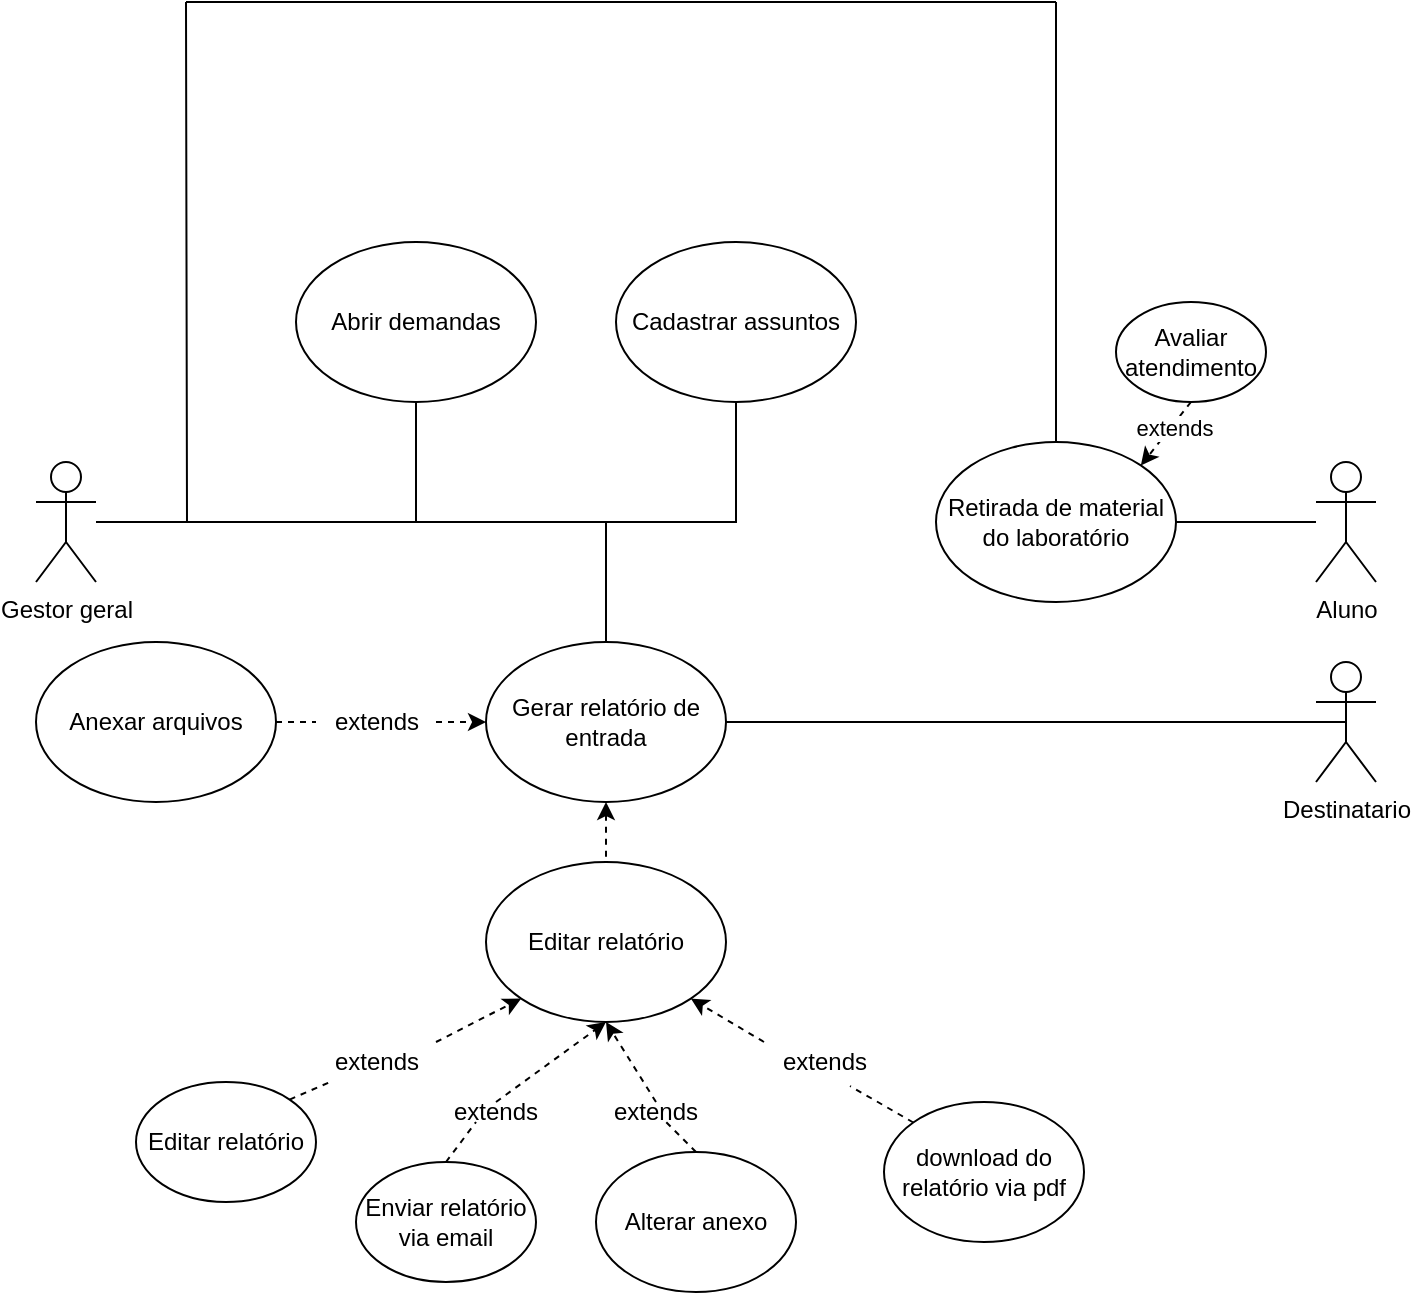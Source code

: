 <mxfile version="13.8.1" type="github"><diagram id="Rlna51C1D-Nk0NZ8F57Q" name="Page-1"><mxGraphModel dx="1609" dy="476" grid="1" gridSize="10" guides="1" tooltips="1" connect="1" arrows="1" fold="1" page="1" pageScale="1" pageWidth="827" pageHeight="1169" math="0" shadow="0"><root><mxCell id="0"/><mxCell id="1" parent="0"/><mxCell id="STHPOEQ4RWyk8kEvCWvm-46" style="edgeStyle=orthogonalEdgeStyle;rounded=0;orthogonalLoop=1;jettySize=auto;html=1;startArrow=none;startFill=0;endArrow=none;endFill=0;" edge="1" parent="1" source="STHPOEQ4RWyk8kEvCWvm-1"><mxGeometry relative="1" as="geometry"><mxPoint x="85" y="100" as="targetPoint"/></mxGeometry></mxCell><mxCell id="STHPOEQ4RWyk8kEvCWvm-61" style="edgeStyle=orthogonalEdgeStyle;rounded=0;orthogonalLoop=1;jettySize=auto;html=1;entryX=0.5;entryY=0;entryDx=0;entryDy=0;startArrow=none;startFill=0;endArrow=none;endFill=0;" edge="1" parent="1" source="STHPOEQ4RWyk8kEvCWvm-1" target="STHPOEQ4RWyk8kEvCWvm-5"><mxGeometry relative="1" as="geometry"/></mxCell><mxCell id="STHPOEQ4RWyk8kEvCWvm-62" style="edgeStyle=orthogonalEdgeStyle;rounded=0;orthogonalLoop=1;jettySize=auto;html=1;entryX=0.5;entryY=1;entryDx=0;entryDy=0;startArrow=none;startFill=0;endArrow=none;endFill=0;" edge="1" parent="1" source="STHPOEQ4RWyk8kEvCWvm-1" target="STHPOEQ4RWyk8kEvCWvm-60"><mxGeometry relative="1" as="geometry"/></mxCell><mxCell id="STHPOEQ4RWyk8kEvCWvm-63" style="edgeStyle=orthogonalEdgeStyle;rounded=0;orthogonalLoop=1;jettySize=auto;html=1;entryX=0.5;entryY=1;entryDx=0;entryDy=0;startArrow=none;startFill=0;endArrow=none;endFill=0;" edge="1" parent="1" source="STHPOEQ4RWyk8kEvCWvm-1" target="STHPOEQ4RWyk8kEvCWvm-56"><mxGeometry relative="1" as="geometry"/></mxCell><mxCell id="STHPOEQ4RWyk8kEvCWvm-1" value="Gestor geral" style="shape=umlActor;verticalLabelPosition=bottom;verticalAlign=top;html=1;outlineConnect=0;" vertex="1" parent="1"><mxGeometry x="10" y="330" width="30" height="60" as="geometry"/></mxCell><mxCell id="STHPOEQ4RWyk8kEvCWvm-97" style="edgeStyle=none;rounded=0;orthogonalLoop=1;jettySize=auto;html=1;exitX=1;exitY=0.5;exitDx=0;exitDy=0;entryX=0.5;entryY=0.5;entryDx=0;entryDy=0;entryPerimeter=0;startArrow=none;startFill=0;endArrow=none;endFill=0;" edge="1" parent="1" source="STHPOEQ4RWyk8kEvCWvm-5" target="STHPOEQ4RWyk8kEvCWvm-92"><mxGeometry relative="1" as="geometry"/></mxCell><mxCell id="STHPOEQ4RWyk8kEvCWvm-5" value="Gerar relatório de entrada" style="ellipse;whiteSpace=wrap;html=1;" vertex="1" parent="1"><mxGeometry x="235" y="420" width="120" height="80" as="geometry"/></mxCell><mxCell id="STHPOEQ4RWyk8kEvCWvm-71" style="edgeStyle=none;rounded=0;orthogonalLoop=1;jettySize=auto;html=1;exitX=1;exitY=0;exitDx=0;exitDy=0;entryX=0;entryY=1;entryDx=0;entryDy=0;startArrow=none;startFill=0;endArrow=classic;endFill=1;dashed=1;" edge="1" parent="1" source="STHPOEQ4RWyk8kEvCWvm-82" target="STHPOEQ4RWyk8kEvCWvm-14"><mxGeometry relative="1" as="geometry"/></mxCell><mxCell id="STHPOEQ4RWyk8kEvCWvm-7" value="Editar relatório" style="ellipse;whiteSpace=wrap;html=1;" vertex="1" parent="1"><mxGeometry x="60" y="640" width="90" height="60" as="geometry"/></mxCell><mxCell id="STHPOEQ4RWyk8kEvCWvm-70" style="edgeStyle=none;rounded=0;orthogonalLoop=1;jettySize=auto;html=1;exitX=0.5;exitY=0;exitDx=0;exitDy=0;entryX=0.5;entryY=1;entryDx=0;entryDy=0;startArrow=none;startFill=0;endArrow=classic;endFill=1;dashed=1;" edge="1" parent="1" source="STHPOEQ4RWyk8kEvCWvm-80" target="STHPOEQ4RWyk8kEvCWvm-14"><mxGeometry relative="1" as="geometry"/></mxCell><mxCell id="STHPOEQ4RWyk8kEvCWvm-8" value="Enviar relatório via email" style="ellipse;whiteSpace=wrap;html=1;" vertex="1" parent="1"><mxGeometry x="170" y="680" width="90" height="60" as="geometry"/></mxCell><mxCell id="STHPOEQ4RWyk8kEvCWvm-69" style="edgeStyle=none;rounded=0;orthogonalLoop=1;jettySize=auto;html=1;exitX=0;exitY=0;exitDx=0;exitDy=0;entryX=1;entryY=1;entryDx=0;entryDy=0;startArrow=none;startFill=0;endArrow=classic;endFill=1;dashed=1;" edge="1" parent="1" source="STHPOEQ4RWyk8kEvCWvm-84" target="STHPOEQ4RWyk8kEvCWvm-14"><mxGeometry relative="1" as="geometry"/></mxCell><mxCell id="STHPOEQ4RWyk8kEvCWvm-9" value="download do relatório via pdf" style="ellipse;whiteSpace=wrap;html=1;" vertex="1" parent="1"><mxGeometry x="434" y="650" width="100" height="70" as="geometry"/></mxCell><mxCell id="STHPOEQ4RWyk8kEvCWvm-14" value="Editar relatório" style="ellipse;whiteSpace=wrap;html=1;" vertex="1" parent="1"><mxGeometry x="235" y="530" width="120" height="80" as="geometry"/></mxCell><mxCell id="STHPOEQ4RWyk8kEvCWvm-19" value="" style="endArrow=none;dashed=1;html=1;entryX=0.5;entryY=0;entryDx=0;entryDy=0;startArrow=classic;startFill=1;exitX=0.5;exitY=1;exitDx=0;exitDy=0;" edge="1" parent="1" source="STHPOEQ4RWyk8kEvCWvm-5" target="STHPOEQ4RWyk8kEvCWvm-14"><mxGeometry width="50" height="50" relative="1" as="geometry"><mxPoint x="269.845" y="506.34" as="sourcePoint"/><mxPoint x="206.82" y="543.787" as="targetPoint"/></mxGeometry></mxCell><mxCell id="STHPOEQ4RWyk8kEvCWvm-86" value="" style="edgeStyle=none;rounded=0;orthogonalLoop=1;jettySize=auto;html=1;dashed=1;startArrow=none;startFill=0;endArrow=classic;endFill=1;" edge="1" parent="1" source="STHPOEQ4RWyk8kEvCWvm-87" target="STHPOEQ4RWyk8kEvCWvm-5"><mxGeometry relative="1" as="geometry"/></mxCell><mxCell id="STHPOEQ4RWyk8kEvCWvm-27" value="Anexar arquivos" style="ellipse;whiteSpace=wrap;html=1;" vertex="1" parent="1"><mxGeometry x="10" y="420" width="120" height="80" as="geometry"/></mxCell><mxCell id="STHPOEQ4RWyk8kEvCWvm-39" value="Retirada de material do laboratório" style="ellipse;whiteSpace=wrap;html=1;" vertex="1" parent="1"><mxGeometry x="460" y="320" width="120" height="80" as="geometry"/></mxCell><mxCell id="STHPOEQ4RWyk8kEvCWvm-41" style="edgeStyle=orthogonalEdgeStyle;rounded=0;orthogonalLoop=1;jettySize=auto;html=1;entryX=1;entryY=0.5;entryDx=0;entryDy=0;startArrow=none;startFill=0;endArrow=none;endFill=0;" edge="1" parent="1" source="STHPOEQ4RWyk8kEvCWvm-40" target="STHPOEQ4RWyk8kEvCWvm-39"><mxGeometry relative="1" as="geometry"/></mxCell><mxCell id="STHPOEQ4RWyk8kEvCWvm-40" value="&lt;div&gt;Aluno&lt;/div&gt;" style="shape=umlActor;verticalLabelPosition=bottom;verticalAlign=top;html=1;outlineConnect=0;" vertex="1" parent="1"><mxGeometry x="650" y="330" width="30" height="60" as="geometry"/></mxCell><mxCell id="STHPOEQ4RWyk8kEvCWvm-47" value="" style="endArrow=none;html=1;" edge="1" parent="1"><mxGeometry width="50" height="50" relative="1" as="geometry"><mxPoint x="85" y="100" as="sourcePoint"/><mxPoint x="520" y="100" as="targetPoint"/></mxGeometry></mxCell><mxCell id="STHPOEQ4RWyk8kEvCWvm-48" value="" style="endArrow=none;html=1;entryX=0.5;entryY=0;entryDx=0;entryDy=0;" edge="1" parent="1" target="STHPOEQ4RWyk8kEvCWvm-39"><mxGeometry width="50" height="50" relative="1" as="geometry"><mxPoint x="520" y="100" as="sourcePoint"/><mxPoint x="695" y="150" as="targetPoint"/></mxGeometry></mxCell><mxCell id="STHPOEQ4RWyk8kEvCWvm-56" value="Cadastrar assuntos" style="ellipse;whiteSpace=wrap;html=1;" vertex="1" parent="1"><mxGeometry x="300" y="220" width="120" height="80" as="geometry"/></mxCell><mxCell id="STHPOEQ4RWyk8kEvCWvm-60" value="Abrir demandas" style="ellipse;whiteSpace=wrap;html=1;" vertex="1" parent="1"><mxGeometry x="140" y="220" width="120" height="80" as="geometry"/></mxCell><mxCell id="STHPOEQ4RWyk8kEvCWvm-68" style="rounded=0;orthogonalLoop=1;jettySize=auto;html=1;exitX=0.5;exitY=0;exitDx=0;exitDy=0;entryX=0.5;entryY=1;entryDx=0;entryDy=0;startArrow=none;startFill=0;endArrow=classic;endFill=1;dashed=1;" edge="1" parent="1" source="STHPOEQ4RWyk8kEvCWvm-73" target="STHPOEQ4RWyk8kEvCWvm-14"><mxGeometry relative="1" as="geometry"/></mxCell><mxCell id="STHPOEQ4RWyk8kEvCWvm-64" value="Alterar anexo" style="ellipse;whiteSpace=wrap;html=1;" vertex="1" parent="1"><mxGeometry x="290" y="675" width="100" height="70" as="geometry"/></mxCell><mxCell id="STHPOEQ4RWyk8kEvCWvm-73" value="extends" style="text;html=1;strokeColor=none;fillColor=none;align=center;verticalAlign=middle;whiteSpace=wrap;rounded=0;" vertex="1" parent="1"><mxGeometry x="310" y="650" width="20" height="10" as="geometry"/></mxCell><mxCell id="STHPOEQ4RWyk8kEvCWvm-74" style="rounded=0;orthogonalLoop=1;jettySize=auto;html=1;exitX=0.5;exitY=0;exitDx=0;exitDy=0;entryX=0.75;entryY=1;entryDx=0;entryDy=0;startArrow=none;startFill=0;endArrow=none;endFill=0;dashed=1;" edge="1" parent="1" source="STHPOEQ4RWyk8kEvCWvm-64" target="STHPOEQ4RWyk8kEvCWvm-73"><mxGeometry relative="1" as="geometry"><mxPoint x="340" y="675" as="sourcePoint"/><mxPoint x="295" y="610" as="targetPoint"/></mxGeometry></mxCell><mxCell id="STHPOEQ4RWyk8kEvCWvm-80" value="extends" style="text;html=1;strokeColor=none;fillColor=none;align=center;verticalAlign=middle;whiteSpace=wrap;rounded=0;" vertex="1" parent="1"><mxGeometry x="230" y="650" width="20" height="10" as="geometry"/></mxCell><mxCell id="STHPOEQ4RWyk8kEvCWvm-81" style="edgeStyle=none;rounded=0;orthogonalLoop=1;jettySize=auto;html=1;exitX=0.5;exitY=0;exitDx=0;exitDy=0;entryX=0;entryY=1;entryDx=0;entryDy=0;startArrow=none;startFill=0;endArrow=none;endFill=0;dashed=1;" edge="1" parent="1" source="STHPOEQ4RWyk8kEvCWvm-8" target="STHPOEQ4RWyk8kEvCWvm-80"><mxGeometry relative="1" as="geometry"><mxPoint x="215" y="680" as="sourcePoint"/><mxPoint x="295" y="610" as="targetPoint"/></mxGeometry></mxCell><mxCell id="STHPOEQ4RWyk8kEvCWvm-82" value="extends" style="text;html=1;align=center;verticalAlign=middle;resizable=0;points=[];autosize=1;" vertex="1" parent="1"><mxGeometry x="150" y="620" width="60" height="20" as="geometry"/></mxCell><mxCell id="STHPOEQ4RWyk8kEvCWvm-83" style="edgeStyle=none;rounded=0;orthogonalLoop=1;jettySize=auto;html=1;exitX=1;exitY=0;exitDx=0;exitDy=0;startArrow=none;startFill=0;endArrow=none;endFill=0;dashed=1;" edge="1" parent="1" source="STHPOEQ4RWyk8kEvCWvm-7" target="STHPOEQ4RWyk8kEvCWvm-82"><mxGeometry relative="1" as="geometry"><mxPoint x="136.82" y="648.787" as="sourcePoint"/><mxPoint x="252.574" y="598.284" as="targetPoint"/></mxGeometry></mxCell><mxCell id="STHPOEQ4RWyk8kEvCWvm-84" value="extends" style="text;html=1;align=center;verticalAlign=middle;resizable=0;points=[];autosize=1;" vertex="1" parent="1"><mxGeometry x="374" y="620" width="60" height="20" as="geometry"/></mxCell><mxCell id="STHPOEQ4RWyk8kEvCWvm-85" style="edgeStyle=none;rounded=0;orthogonalLoop=1;jettySize=auto;html=1;exitX=0;exitY=0;exitDx=0;exitDy=0;entryX=0.717;entryY=1.1;entryDx=0;entryDy=0;startArrow=none;startFill=0;endArrow=none;endFill=0;dashed=1;entryPerimeter=0;" edge="1" parent="1" source="STHPOEQ4RWyk8kEvCWvm-9" target="STHPOEQ4RWyk8kEvCWvm-84"><mxGeometry relative="1" as="geometry"><mxPoint x="448.645" y="660.251" as="sourcePoint"/><mxPoint x="337.426" y="598.284" as="targetPoint"/></mxGeometry></mxCell><mxCell id="STHPOEQ4RWyk8kEvCWvm-87" value="extends" style="text;html=1;align=center;verticalAlign=middle;resizable=0;points=[];autosize=1;" vertex="1" parent="1"><mxGeometry x="150" y="450" width="60" height="20" as="geometry"/></mxCell><mxCell id="STHPOEQ4RWyk8kEvCWvm-88" value="" style="edgeStyle=none;rounded=0;orthogonalLoop=1;jettySize=auto;html=1;dashed=1;startArrow=none;startFill=0;endArrow=none;endFill=0;" edge="1" parent="1" source="STHPOEQ4RWyk8kEvCWvm-27" target="STHPOEQ4RWyk8kEvCWvm-87"><mxGeometry relative="1" as="geometry"><mxPoint x="170" y="460" as="sourcePoint"/><mxPoint x="235" y="460" as="targetPoint"/></mxGeometry></mxCell><mxCell id="STHPOEQ4RWyk8kEvCWvm-92" value="Destinatario" style="shape=umlActor;verticalLabelPosition=bottom;verticalAlign=top;html=1;outlineConnect=0;" vertex="1" parent="1"><mxGeometry x="650" y="430" width="30" height="60" as="geometry"/></mxCell><mxCell id="STHPOEQ4RWyk8kEvCWvm-102" style="edgeStyle=none;rounded=0;orthogonalLoop=1;jettySize=auto;html=1;exitX=0.5;exitY=1;exitDx=0;exitDy=0;entryX=1;entryY=0;entryDx=0;entryDy=0;startArrow=none;startFill=0;endArrow=classic;endFill=1;dashed=1;" edge="1" parent="1" source="STHPOEQ4RWyk8kEvCWvm-101" target="STHPOEQ4RWyk8kEvCWvm-39"><mxGeometry relative="1" as="geometry"/></mxCell><mxCell id="STHPOEQ4RWyk8kEvCWvm-103" value="extends" style="edgeLabel;html=1;align=center;verticalAlign=middle;resizable=0;points=[];" vertex="1" connectable="0" parent="STHPOEQ4RWyk8kEvCWvm-102"><mxGeometry x="-0.293" y="2" relative="1" as="geometry"><mxPoint x="-1" as="offset"/></mxGeometry></mxCell><mxCell id="STHPOEQ4RWyk8kEvCWvm-101" value="Avaliar atendimento" style="ellipse;whiteSpace=wrap;html=1;" vertex="1" parent="1"><mxGeometry x="550" y="250" width="75" height="50" as="geometry"/></mxCell></root></mxGraphModel></diagram></mxfile>